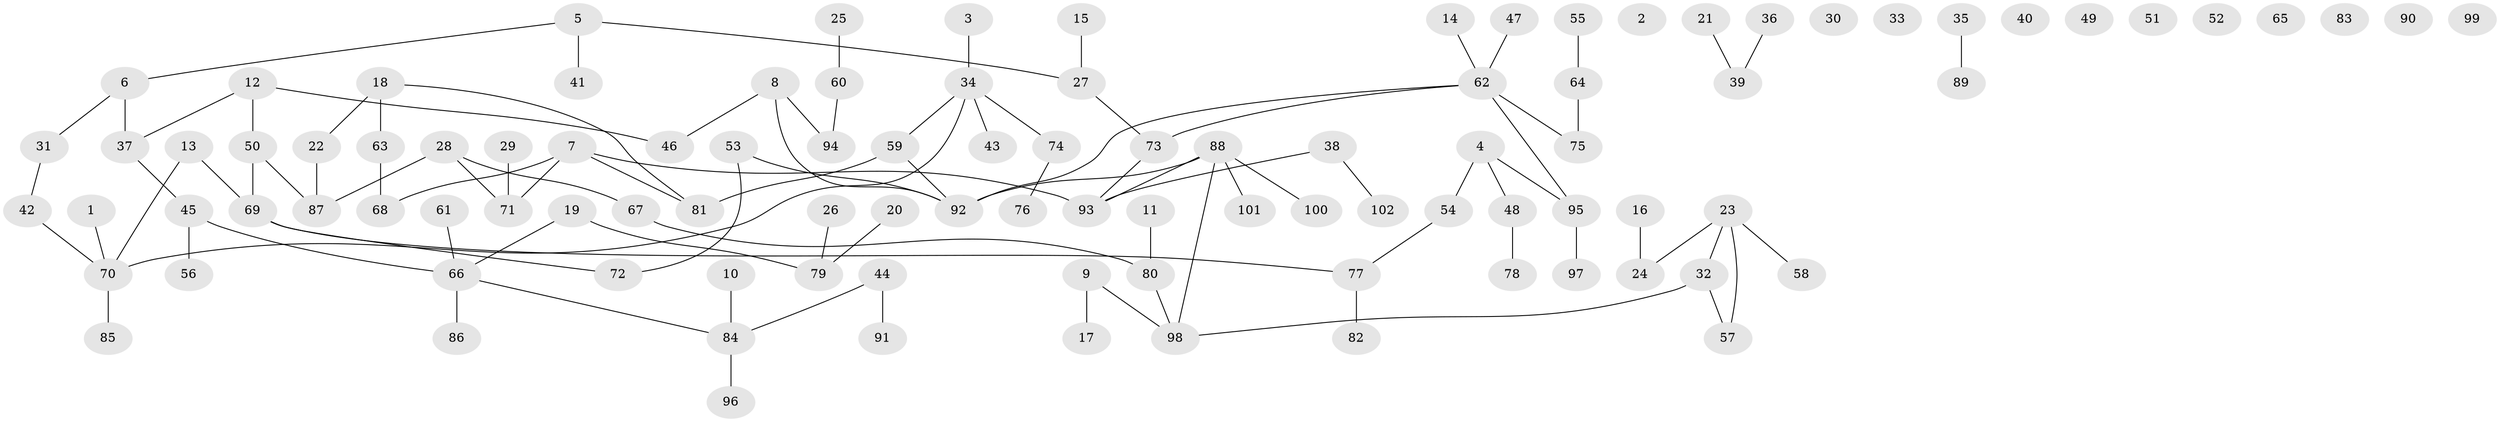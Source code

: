 // Generated by graph-tools (version 1.1) at 2025/00/03/09/25 03:00:44]
// undirected, 102 vertices, 100 edges
graph export_dot {
graph [start="1"]
  node [color=gray90,style=filled];
  1;
  2;
  3;
  4;
  5;
  6;
  7;
  8;
  9;
  10;
  11;
  12;
  13;
  14;
  15;
  16;
  17;
  18;
  19;
  20;
  21;
  22;
  23;
  24;
  25;
  26;
  27;
  28;
  29;
  30;
  31;
  32;
  33;
  34;
  35;
  36;
  37;
  38;
  39;
  40;
  41;
  42;
  43;
  44;
  45;
  46;
  47;
  48;
  49;
  50;
  51;
  52;
  53;
  54;
  55;
  56;
  57;
  58;
  59;
  60;
  61;
  62;
  63;
  64;
  65;
  66;
  67;
  68;
  69;
  70;
  71;
  72;
  73;
  74;
  75;
  76;
  77;
  78;
  79;
  80;
  81;
  82;
  83;
  84;
  85;
  86;
  87;
  88;
  89;
  90;
  91;
  92;
  93;
  94;
  95;
  96;
  97;
  98;
  99;
  100;
  101;
  102;
  1 -- 70;
  3 -- 34;
  4 -- 48;
  4 -- 54;
  4 -- 95;
  5 -- 6;
  5 -- 27;
  5 -- 41;
  6 -- 31;
  6 -- 37;
  7 -- 68;
  7 -- 71;
  7 -- 81;
  7 -- 93;
  8 -- 46;
  8 -- 92;
  8 -- 94;
  9 -- 17;
  9 -- 98;
  10 -- 84;
  11 -- 80;
  12 -- 37;
  12 -- 46;
  12 -- 50;
  13 -- 69;
  13 -- 70;
  14 -- 62;
  15 -- 27;
  16 -- 24;
  18 -- 22;
  18 -- 63;
  18 -- 81;
  19 -- 66;
  19 -- 79;
  20 -- 79;
  21 -- 39;
  22 -- 87;
  23 -- 24;
  23 -- 32;
  23 -- 57;
  23 -- 58;
  25 -- 60;
  26 -- 79;
  27 -- 73;
  28 -- 67;
  28 -- 71;
  28 -- 87;
  29 -- 71;
  31 -- 42;
  32 -- 57;
  32 -- 98;
  34 -- 43;
  34 -- 59;
  34 -- 70;
  34 -- 74;
  35 -- 89;
  36 -- 39;
  37 -- 45;
  38 -- 93;
  38 -- 102;
  42 -- 70;
  44 -- 84;
  44 -- 91;
  45 -- 56;
  45 -- 66;
  47 -- 62;
  48 -- 78;
  50 -- 69;
  50 -- 87;
  53 -- 72;
  53 -- 92;
  54 -- 77;
  55 -- 64;
  59 -- 81;
  59 -- 92;
  60 -- 94;
  61 -- 66;
  62 -- 73;
  62 -- 75;
  62 -- 92;
  62 -- 95;
  63 -- 68;
  64 -- 75;
  66 -- 84;
  66 -- 86;
  67 -- 80;
  69 -- 72;
  69 -- 77;
  70 -- 85;
  73 -- 93;
  74 -- 76;
  77 -- 82;
  80 -- 98;
  84 -- 96;
  88 -- 92;
  88 -- 93;
  88 -- 98;
  88 -- 100;
  88 -- 101;
  95 -- 97;
}
